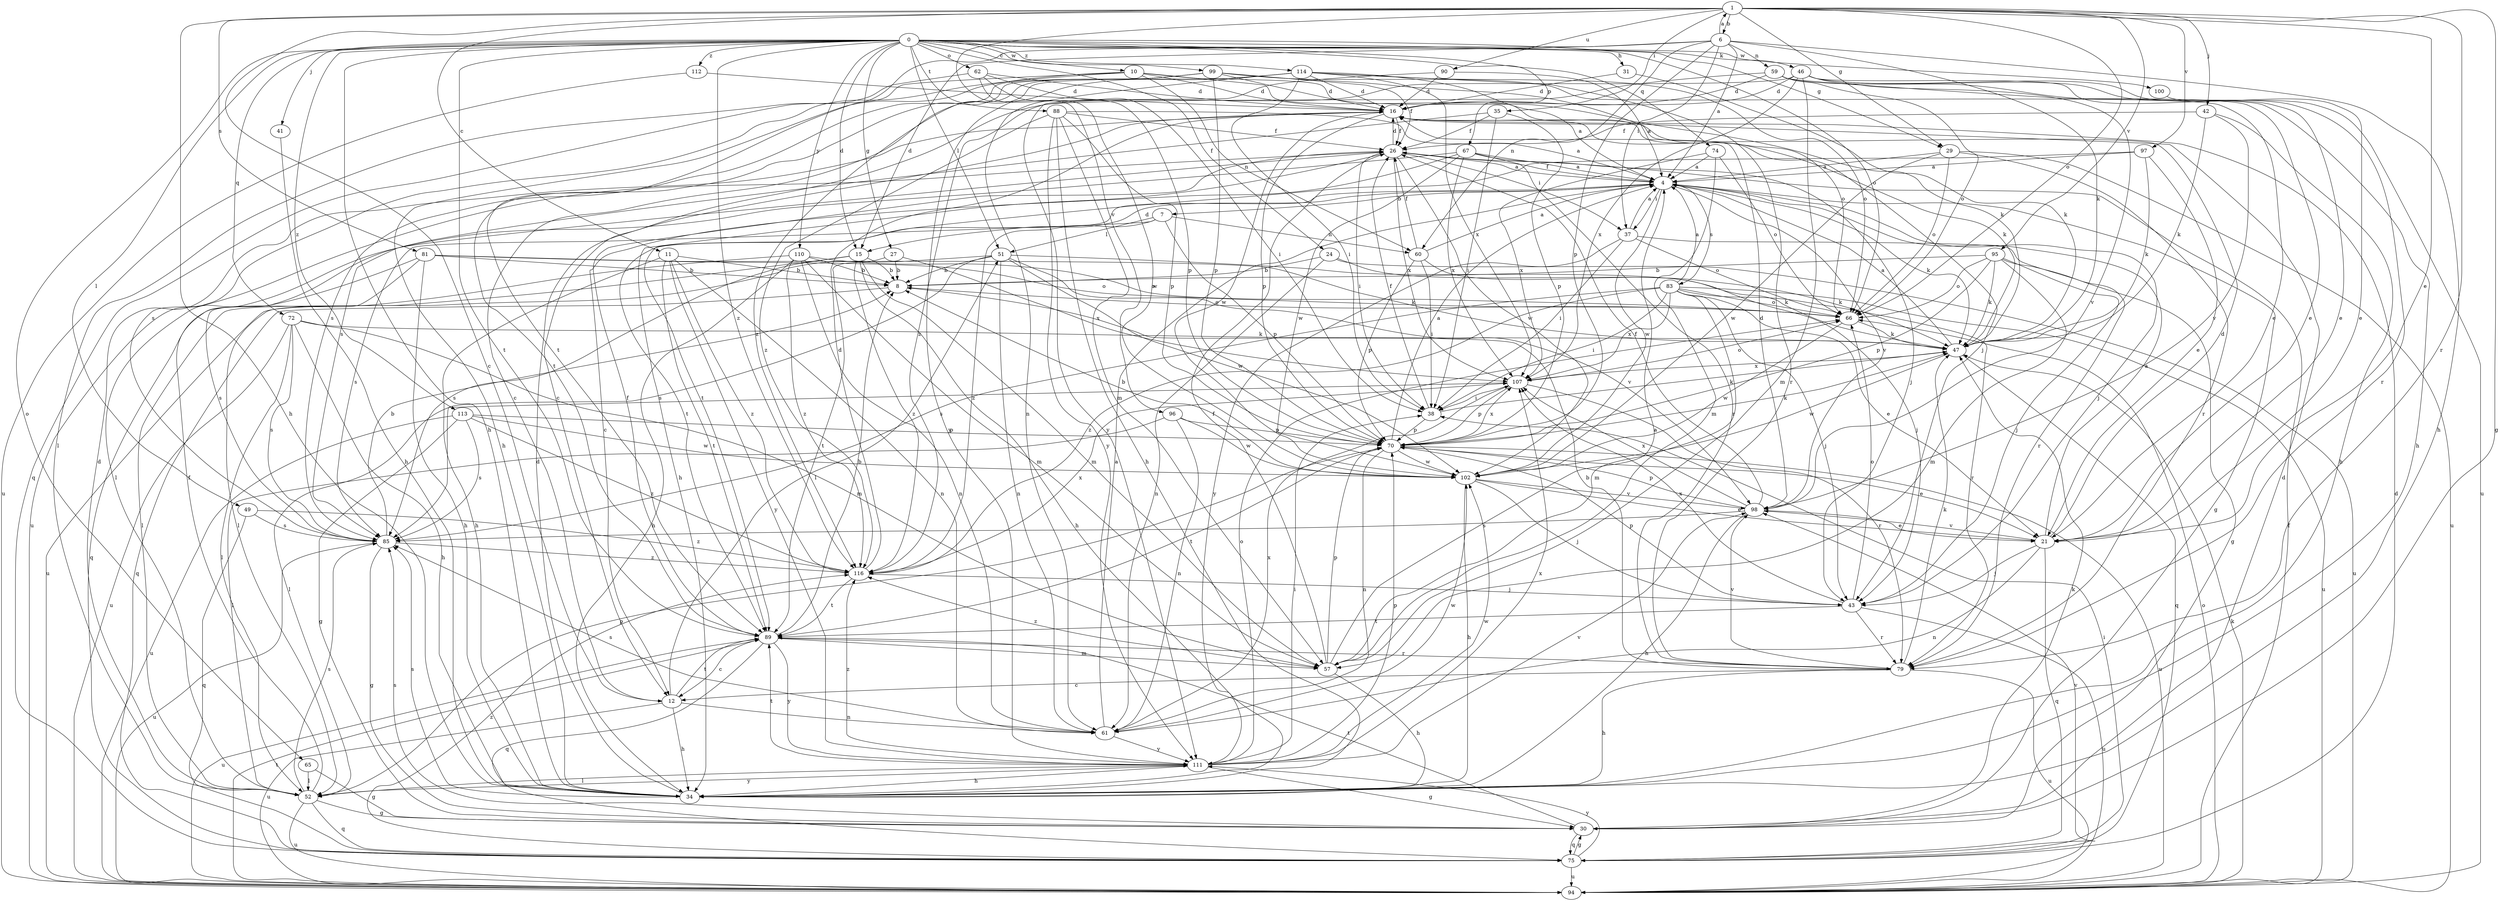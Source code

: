 strict digraph  {
0;
1;
4;
6;
7;
8;
10;
11;
12;
15;
16;
21;
24;
26;
27;
29;
30;
31;
34;
35;
37;
38;
41;
42;
43;
46;
47;
49;
51;
52;
57;
59;
60;
61;
62;
65;
66;
67;
70;
72;
74;
75;
79;
81;
83;
85;
88;
89;
90;
94;
95;
96;
97;
98;
99;
100;
102;
107;
110;
111;
112;
113;
114;
116;
0 -> 10  [label=c];
0 -> 15  [label=d];
0 -> 24  [label=f];
0 -> 27  [label=g];
0 -> 29  [label=g];
0 -> 31  [label=h];
0 -> 34  [label=h];
0 -> 41  [label=j];
0 -> 46  [label=k];
0 -> 49  [label=l];
0 -> 51  [label=l];
0 -> 62  [label=o];
0 -> 65  [label=o];
0 -> 66  [label=o];
0 -> 67  [label=p];
0 -> 72  [label=q];
0 -> 74  [label=q];
0 -> 88  [label=t];
0 -> 89  [label=t];
0 -> 99  [label=w];
0 -> 100  [label=w];
0 -> 110  [label=y];
0 -> 112  [label=z];
0 -> 113  [label=z];
0 -> 114  [label=z];
0 -> 116  [label=z];
1 -> 6  [label=b];
1 -> 11  [label=c];
1 -> 12  [label=c];
1 -> 21  [label=e];
1 -> 29  [label=g];
1 -> 30  [label=g];
1 -> 34  [label=h];
1 -> 35  [label=i];
1 -> 42  [label=j];
1 -> 66  [label=o];
1 -> 79  [label=r];
1 -> 81  [label=s];
1 -> 90  [label=u];
1 -> 95  [label=v];
1 -> 96  [label=v];
1 -> 97  [label=v];
4 -> 7  [label=b];
4 -> 15  [label=d];
4 -> 26  [label=f];
4 -> 30  [label=g];
4 -> 37  [label=i];
4 -> 43  [label=j];
4 -> 47  [label=k];
4 -> 83  [label=s];
4 -> 89  [label=t];
4 -> 98  [label=v];
4 -> 102  [label=w];
6 -> 1  [label=a];
6 -> 4  [label=a];
6 -> 15  [label=d];
6 -> 34  [label=h];
6 -> 37  [label=i];
6 -> 47  [label=k];
6 -> 59  [label=n];
6 -> 60  [label=n];
6 -> 70  [label=p];
6 -> 89  [label=t];
7 -> 51  [label=l];
7 -> 60  [label=n];
7 -> 70  [label=p];
7 -> 85  [label=s];
7 -> 116  [label=z];
8 -> 66  [label=o];
8 -> 75  [label=q];
10 -> 16  [label=d];
10 -> 34  [label=h];
10 -> 43  [label=j];
10 -> 47  [label=k];
10 -> 60  [label=n];
10 -> 75  [label=q];
10 -> 85  [label=s];
11 -> 8  [label=b];
11 -> 34  [label=h];
11 -> 61  [label=n];
11 -> 89  [label=t];
11 -> 111  [label=y];
11 -> 116  [label=z];
12 -> 34  [label=h];
12 -> 51  [label=l];
12 -> 61  [label=n];
12 -> 89  [label=t];
12 -> 94  [label=u];
15 -> 8  [label=b];
15 -> 34  [label=h];
15 -> 52  [label=l];
15 -> 57  [label=m];
15 -> 85  [label=s];
15 -> 116  [label=z];
16 -> 26  [label=f];
16 -> 47  [label=k];
16 -> 70  [label=p];
16 -> 102  [label=w];
21 -> 4  [label=a];
21 -> 16  [label=d];
21 -> 43  [label=j];
21 -> 61  [label=n];
21 -> 75  [label=q];
21 -> 98  [label=v];
24 -> 8  [label=b];
24 -> 47  [label=k];
24 -> 61  [label=n];
24 -> 94  [label=u];
26 -> 4  [label=a];
26 -> 16  [label=d];
26 -> 34  [label=h];
26 -> 37  [label=i];
26 -> 38  [label=i];
26 -> 94  [label=u];
26 -> 102  [label=w];
26 -> 107  [label=x];
27 -> 8  [label=b];
27 -> 89  [label=t];
27 -> 107  [label=x];
29 -> 4  [label=a];
29 -> 66  [label=o];
29 -> 79  [label=r];
29 -> 94  [label=u];
29 -> 102  [label=w];
30 -> 16  [label=d];
30 -> 47  [label=k];
30 -> 75  [label=q];
30 -> 85  [label=s];
30 -> 89  [label=t];
31 -> 16  [label=d];
31 -> 47  [label=k];
34 -> 16  [label=d];
34 -> 85  [label=s];
35 -> 26  [label=f];
35 -> 38  [label=i];
35 -> 70  [label=p];
35 -> 85  [label=s];
37 -> 4  [label=a];
37 -> 38  [label=i];
37 -> 66  [label=o];
37 -> 79  [label=r];
37 -> 111  [label=y];
38 -> 26  [label=f];
38 -> 47  [label=k];
38 -> 70  [label=p];
41 -> 34  [label=h];
42 -> 26  [label=f];
42 -> 34  [label=h];
42 -> 47  [label=k];
42 -> 98  [label=v];
43 -> 66  [label=o];
43 -> 70  [label=p];
43 -> 79  [label=r];
43 -> 89  [label=t];
43 -> 94  [label=u];
43 -> 107  [label=x];
46 -> 12  [label=c];
46 -> 16  [label=d];
46 -> 21  [label=e];
46 -> 57  [label=m];
46 -> 79  [label=r];
46 -> 94  [label=u];
46 -> 98  [label=v];
46 -> 107  [label=x];
47 -> 4  [label=a];
47 -> 75  [label=q];
47 -> 102  [label=w];
47 -> 107  [label=x];
49 -> 75  [label=q];
49 -> 85  [label=s];
49 -> 116  [label=z];
51 -> 8  [label=b];
51 -> 47  [label=k];
51 -> 61  [label=n];
51 -> 85  [label=s];
51 -> 94  [label=u];
51 -> 98  [label=v];
51 -> 102  [label=w];
52 -> 16  [label=d];
52 -> 26  [label=f];
52 -> 30  [label=g];
52 -> 70  [label=p];
52 -> 75  [label=q];
52 -> 85  [label=s];
52 -> 94  [label=u];
52 -> 111  [label=y];
57 -> 4  [label=a];
57 -> 26  [label=f];
57 -> 34  [label=h];
57 -> 70  [label=p];
57 -> 116  [label=z];
59 -> 16  [label=d];
59 -> 21  [label=e];
59 -> 34  [label=h];
59 -> 66  [label=o];
59 -> 116  [label=z];
60 -> 4  [label=a];
60 -> 26  [label=f];
60 -> 38  [label=i];
60 -> 43  [label=j];
60 -> 70  [label=p];
61 -> 4  [label=a];
61 -> 85  [label=s];
61 -> 102  [label=w];
61 -> 107  [label=x];
61 -> 111  [label=y];
62 -> 16  [label=d];
62 -> 38  [label=i];
62 -> 52  [label=l];
62 -> 70  [label=p];
62 -> 102  [label=w];
65 -> 30  [label=g];
65 -> 52  [label=l];
66 -> 47  [label=k];
66 -> 102  [label=w];
67 -> 4  [label=a];
67 -> 12  [label=c];
67 -> 43  [label=j];
67 -> 52  [label=l];
67 -> 79  [label=r];
67 -> 102  [label=w];
67 -> 107  [label=x];
70 -> 4  [label=a];
70 -> 21  [label=e];
70 -> 47  [label=k];
70 -> 61  [label=n];
70 -> 89  [label=t];
70 -> 94  [label=u];
70 -> 102  [label=w];
70 -> 107  [label=x];
72 -> 34  [label=h];
72 -> 47  [label=k];
72 -> 52  [label=l];
72 -> 57  [label=m];
72 -> 85  [label=s];
72 -> 94  [label=u];
74 -> 4  [label=a];
74 -> 57  [label=m];
74 -> 66  [label=o];
74 -> 107  [label=x];
75 -> 16  [label=d];
75 -> 30  [label=g];
75 -> 38  [label=i];
75 -> 94  [label=u];
75 -> 98  [label=v];
75 -> 111  [label=y];
75 -> 116  [label=z];
79 -> 8  [label=b];
79 -> 12  [label=c];
79 -> 34  [label=h];
79 -> 47  [label=k];
79 -> 94  [label=u];
79 -> 98  [label=v];
81 -> 8  [label=b];
81 -> 34  [label=h];
81 -> 47  [label=k];
81 -> 66  [label=o];
81 -> 75  [label=q];
81 -> 85  [label=s];
83 -> 4  [label=a];
83 -> 21  [label=e];
83 -> 38  [label=i];
83 -> 43  [label=j];
83 -> 57  [label=m];
83 -> 66  [label=o];
83 -> 79  [label=r];
83 -> 85  [label=s];
83 -> 94  [label=u];
83 -> 107  [label=x];
83 -> 116  [label=z];
85 -> 8  [label=b];
85 -> 30  [label=g];
85 -> 94  [label=u];
85 -> 116  [label=z];
88 -> 4  [label=a];
88 -> 26  [label=f];
88 -> 34  [label=h];
88 -> 57  [label=m];
88 -> 70  [label=p];
88 -> 111  [label=y];
88 -> 116  [label=z];
89 -> 8  [label=b];
89 -> 12  [label=c];
89 -> 26  [label=f];
89 -> 57  [label=m];
89 -> 75  [label=q];
89 -> 79  [label=r];
89 -> 94  [label=u];
89 -> 111  [label=y];
90 -> 4  [label=a];
90 -> 16  [label=d];
90 -> 111  [label=y];
94 -> 26  [label=f];
94 -> 47  [label=k];
94 -> 66  [label=o];
94 -> 89  [label=t];
95 -> 8  [label=b];
95 -> 30  [label=g];
95 -> 43  [label=j];
95 -> 47  [label=k];
95 -> 57  [label=m];
95 -> 66  [label=o];
95 -> 70  [label=p];
96 -> 52  [label=l];
96 -> 61  [label=n];
96 -> 70  [label=p];
96 -> 102  [label=w];
97 -> 4  [label=a];
97 -> 21  [label=e];
97 -> 47  [label=k];
97 -> 89  [label=t];
98 -> 16  [label=d];
98 -> 21  [label=e];
98 -> 26  [label=f];
98 -> 34  [label=h];
98 -> 70  [label=p];
98 -> 85  [label=s];
98 -> 107  [label=x];
99 -> 16  [label=d];
99 -> 21  [label=e];
99 -> 26  [label=f];
99 -> 66  [label=o];
99 -> 70  [label=p];
99 -> 85  [label=s];
99 -> 89  [label=t];
99 -> 116  [label=z];
100 -> 21  [label=e];
102 -> 8  [label=b];
102 -> 21  [label=e];
102 -> 34  [label=h];
102 -> 43  [label=j];
102 -> 98  [label=v];
107 -> 38  [label=i];
107 -> 52  [label=l];
107 -> 66  [label=o];
107 -> 70  [label=p];
107 -> 79  [label=r];
110 -> 8  [label=b];
110 -> 34  [label=h];
110 -> 52  [label=l];
110 -> 57  [label=m];
110 -> 61  [label=n];
110 -> 66  [label=o];
110 -> 116  [label=z];
111 -> 30  [label=g];
111 -> 34  [label=h];
111 -> 38  [label=i];
111 -> 52  [label=l];
111 -> 66  [label=o];
111 -> 70  [label=p];
111 -> 89  [label=t];
111 -> 98  [label=v];
111 -> 102  [label=w];
111 -> 107  [label=x];
111 -> 116  [label=z];
112 -> 16  [label=d];
112 -> 94  [label=u];
113 -> 30  [label=g];
113 -> 70  [label=p];
113 -> 85  [label=s];
113 -> 94  [label=u];
113 -> 102  [label=w];
113 -> 116  [label=z];
114 -> 4  [label=a];
114 -> 12  [label=c];
114 -> 16  [label=d];
114 -> 38  [label=i];
114 -> 61  [label=n];
114 -> 66  [label=o];
114 -> 79  [label=r];
114 -> 107  [label=x];
114 -> 111  [label=y];
116 -> 16  [label=d];
116 -> 43  [label=j];
116 -> 89  [label=t];
116 -> 107  [label=x];
}
